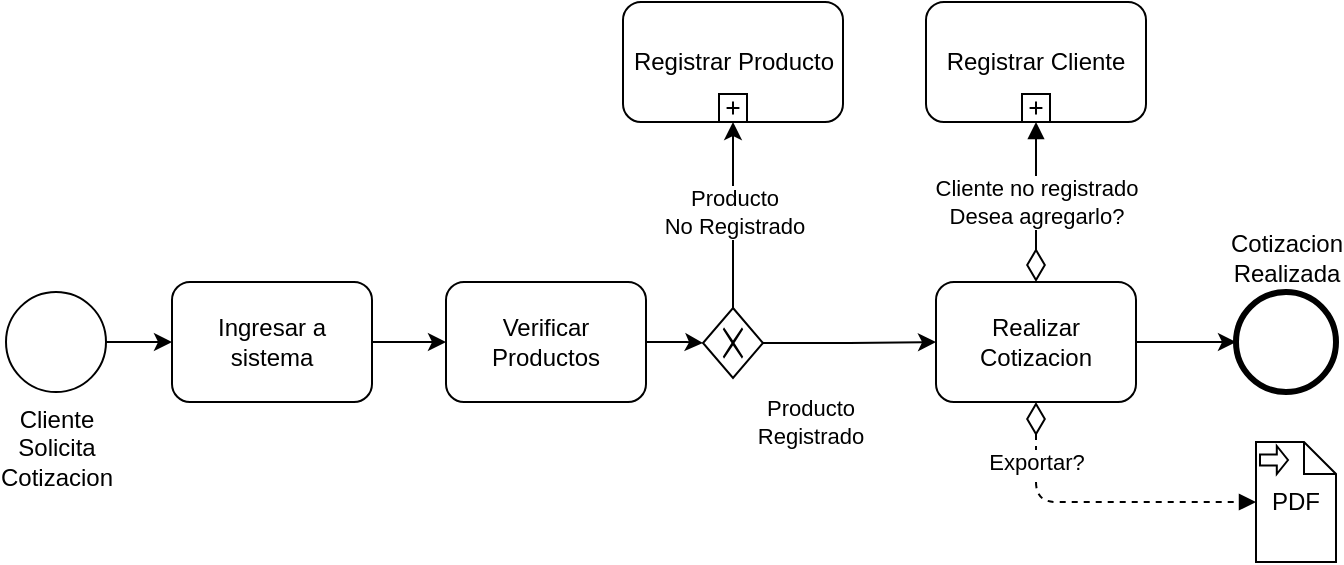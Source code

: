 <mxfile version="14.1.8" type="device"><diagram id="HoWTiU-c8XgS2xcPefdp" name="BusinessFlow"><mxGraphModel dx="117" dy="270" grid="1" gridSize="10" guides="1" tooltips="1" connect="1" arrows="1" fold="1" page="1" pageScale="1" pageWidth="827" pageHeight="200" math="0" shadow="0"><root><mxCell id="0"/><mxCell id="1" parent="0"/><mxCell id="wfHD9C6p7l4adf6p9RqK-4" value="" style="edgeStyle=orthogonalEdgeStyle;rounded=0;orthogonalLoop=1;jettySize=auto;html=1;" edge="1" parent="1" source="wfHD9C6p7l4adf6p9RqK-2" target="wfHD9C6p7l4adf6p9RqK-3"><mxGeometry relative="1" as="geometry"/></mxCell><mxCell id="wfHD9C6p7l4adf6p9RqK-2" value="Cliente &lt;br&gt;Solicita&lt;br&gt;Cotizacion" style="shape=mxgraph.bpmn.shape;html=1;verticalLabelPosition=bottom;labelBackgroundColor=#ffffff;verticalAlign=top;align=center;perimeter=ellipsePerimeter;outlineConnect=0;outline=standard;symbol=general;" vertex="1" parent="1"><mxGeometry x="60" y="-15" width="50" height="50" as="geometry"/></mxCell><mxCell id="wfHD9C6p7l4adf6p9RqK-6" value="" style="edgeStyle=orthogonalEdgeStyle;rounded=0;orthogonalLoop=1;jettySize=auto;html=1;" edge="1" parent="1" source="wfHD9C6p7l4adf6p9RqK-3" target="wfHD9C6p7l4adf6p9RqK-5"><mxGeometry relative="1" as="geometry"/></mxCell><mxCell id="wfHD9C6p7l4adf6p9RqK-3" value="Ingresar a sistema" style="shape=ext;rounded=1;html=1;whiteSpace=wrap;" vertex="1" parent="1"><mxGeometry x="143" y="-20" width="100" height="60" as="geometry"/></mxCell><mxCell id="wfHD9C6p7l4adf6p9RqK-15" value="" style="edgeStyle=orthogonalEdgeStyle;rounded=0;orthogonalLoop=1;jettySize=auto;html=1;" edge="1" parent="1" source="wfHD9C6p7l4adf6p9RqK-5" target="wfHD9C6p7l4adf6p9RqK-14"><mxGeometry relative="1" as="geometry"/></mxCell><mxCell id="wfHD9C6p7l4adf6p9RqK-5" value="Verificar Productos" style="shape=ext;rounded=1;html=1;whiteSpace=wrap;" vertex="1" parent="1"><mxGeometry x="280" y="-20" width="100" height="60" as="geometry"/></mxCell><mxCell id="wfHD9C6p7l4adf6p9RqK-25" value="" style="edgeStyle=orthogonalEdgeStyle;rounded=0;orthogonalLoop=1;jettySize=auto;html=1;" edge="1" parent="1" source="wfHD9C6p7l4adf6p9RqK-12" target="wfHD9C6p7l4adf6p9RqK-24"><mxGeometry relative="1" as="geometry"/></mxCell><mxCell id="wfHD9C6p7l4adf6p9RqK-12" value="Realizar Cotizacion" style="shape=ext;rounded=1;html=1;whiteSpace=wrap;" vertex="1" parent="1"><mxGeometry x="525" y="-20" width="100" height="60" as="geometry"/></mxCell><mxCell id="wfHD9C6p7l4adf6p9RqK-17" value="Producto&lt;br&gt;No Registrado" style="edgeStyle=orthogonalEdgeStyle;rounded=0;orthogonalLoop=1;jettySize=auto;html=1;exitX=0.5;exitY=0;exitDx=0;exitDy=0;entryX=0.5;entryY=1;entryDx=0;entryDy=0;" edge="1" parent="1" source="wfHD9C6p7l4adf6p9RqK-14" target="wfHD9C6p7l4adf6p9RqK-21"><mxGeometry x="0.048" relative="1" as="geometry"><mxPoint x="423.5" y="-100" as="targetPoint"/><mxPoint as="offset"/></mxGeometry></mxCell><mxCell id="wfHD9C6p7l4adf6p9RqK-31" value="Producto&lt;br&gt;Registrado" style="edgeStyle=orthogonalEdgeStyle;rounded=0;orthogonalLoop=1;jettySize=auto;html=1;" edge="1" parent="1" source="wfHD9C6p7l4adf6p9RqK-14" target="wfHD9C6p7l4adf6p9RqK-12"><mxGeometry x="-0.006" y="-20" relative="1" as="geometry"><mxPoint x="-20" y="19" as="offset"/></mxGeometry></mxCell><mxCell id="wfHD9C6p7l4adf6p9RqK-14" value="" style="shape=mxgraph.bpmn.shape;html=1;verticalLabelPosition=bottom;labelBackgroundColor=#ffffff;verticalAlign=top;align=center;perimeter=rhombusPerimeter;background=gateway;outlineConnect=0;outline=none;symbol=exclusiveGw;" vertex="1" parent="1"><mxGeometry x="408.5" y="-7" width="30" height="35" as="geometry"/></mxCell><mxCell id="wfHD9C6p7l4adf6p9RqK-19" value="Cliente no registrado&lt;br&gt;Desea agregarlo?" style="startArrow=diamondThin;startFill=0;startSize=14;endArrow=block;endFill=1;endSize=6;html=1;entryX=0.5;entryY=1;entryDx=0;entryDy=0;exitX=0.5;exitY=0;exitDx=0;exitDy=0;" edge="1" parent="1" source="wfHD9C6p7l4adf6p9RqK-12" target="wfHD9C6p7l4adf6p9RqK-23"><mxGeometry width="100" relative="1" as="geometry"><mxPoint x="455" y="20" as="sourcePoint"/><mxPoint x="575" y="-100" as="targetPoint"/></mxGeometry></mxCell><mxCell id="wfHD9C6p7l4adf6p9RqK-20" value="Registrar Producto" style="html=1;whiteSpace=wrap;rounded=1;dropTarget=0;" vertex="1" parent="1"><mxGeometry x="368.5" y="-160" width="110" height="60" as="geometry"/></mxCell><mxCell id="wfHD9C6p7l4adf6p9RqK-21" value="" style="html=1;shape=plus;outlineConnect=0;" vertex="1" parent="wfHD9C6p7l4adf6p9RqK-20"><mxGeometry x="0.5" y="1" width="14" height="14" relative="1" as="geometry"><mxPoint x="-7" y="-14" as="offset"/></mxGeometry></mxCell><mxCell id="wfHD9C6p7l4adf6p9RqK-22" value="Registrar Cliente" style="html=1;whiteSpace=wrap;rounded=1;dropTarget=0;" vertex="1" parent="1"><mxGeometry x="520" y="-160" width="110" height="60" as="geometry"/></mxCell><mxCell id="wfHD9C6p7l4adf6p9RqK-23" value="" style="html=1;shape=plus;outlineConnect=0;" vertex="1" parent="wfHD9C6p7l4adf6p9RqK-22"><mxGeometry x="0.5" y="1" width="14" height="14" relative="1" as="geometry"><mxPoint x="-7" y="-14" as="offset"/></mxGeometry></mxCell><mxCell id="wfHD9C6p7l4adf6p9RqK-24" value="Cotizacion &lt;br&gt;Realizada" style="shape=mxgraph.bpmn.shape;html=1;verticalLabelPosition=top;labelBackgroundColor=#ffffff;verticalAlign=bottom;align=center;perimeter=ellipsePerimeter;outlineConnect=0;outline=end;symbol=general;labelPosition=center;" vertex="1" parent="1"><mxGeometry x="675" y="-15" width="50" height="50" as="geometry"/></mxCell><mxCell id="wfHD9C6p7l4adf6p9RqK-27" value="PDF" style="shape=note;whiteSpace=wrap;size=16;html=1;dropTarget=0;" vertex="1" parent="1"><mxGeometry x="685" y="60" width="40" height="60" as="geometry"/></mxCell><mxCell id="wfHD9C6p7l4adf6p9RqK-28" value="" style="html=1;shape=singleArrow;arrowWidth=0.4;arrowSize=0.4;outlineConnect=0;" vertex="1" parent="wfHD9C6p7l4adf6p9RqK-27"><mxGeometry width="14" height="14" relative="1" as="geometry"><mxPoint x="2" y="2" as="offset"/></mxGeometry></mxCell><mxCell id="wfHD9C6p7l4adf6p9RqK-30" value="Exportar?" style="startArrow=diamondThin;startFill=0;startSize=14;endArrow=block;endFill=1;endSize=6;html=1;entryX=0;entryY=0.5;entryDx=0;entryDy=0;entryPerimeter=0;exitX=0.5;exitY=1;exitDx=0;exitDy=0;dashed=1;" edge="1" parent="1" source="wfHD9C6p7l4adf6p9RqK-12" target="wfHD9C6p7l4adf6p9RqK-27"><mxGeometry x="-0.625" width="100" relative="1" as="geometry"><mxPoint x="555" y="89.5" as="sourcePoint"/><mxPoint x="655" y="89.5" as="targetPoint"/><Array as="points"><mxPoint x="575" y="90"/></Array><mxPoint as="offset"/></mxGeometry></mxCell></root></mxGraphModel></diagram></mxfile>